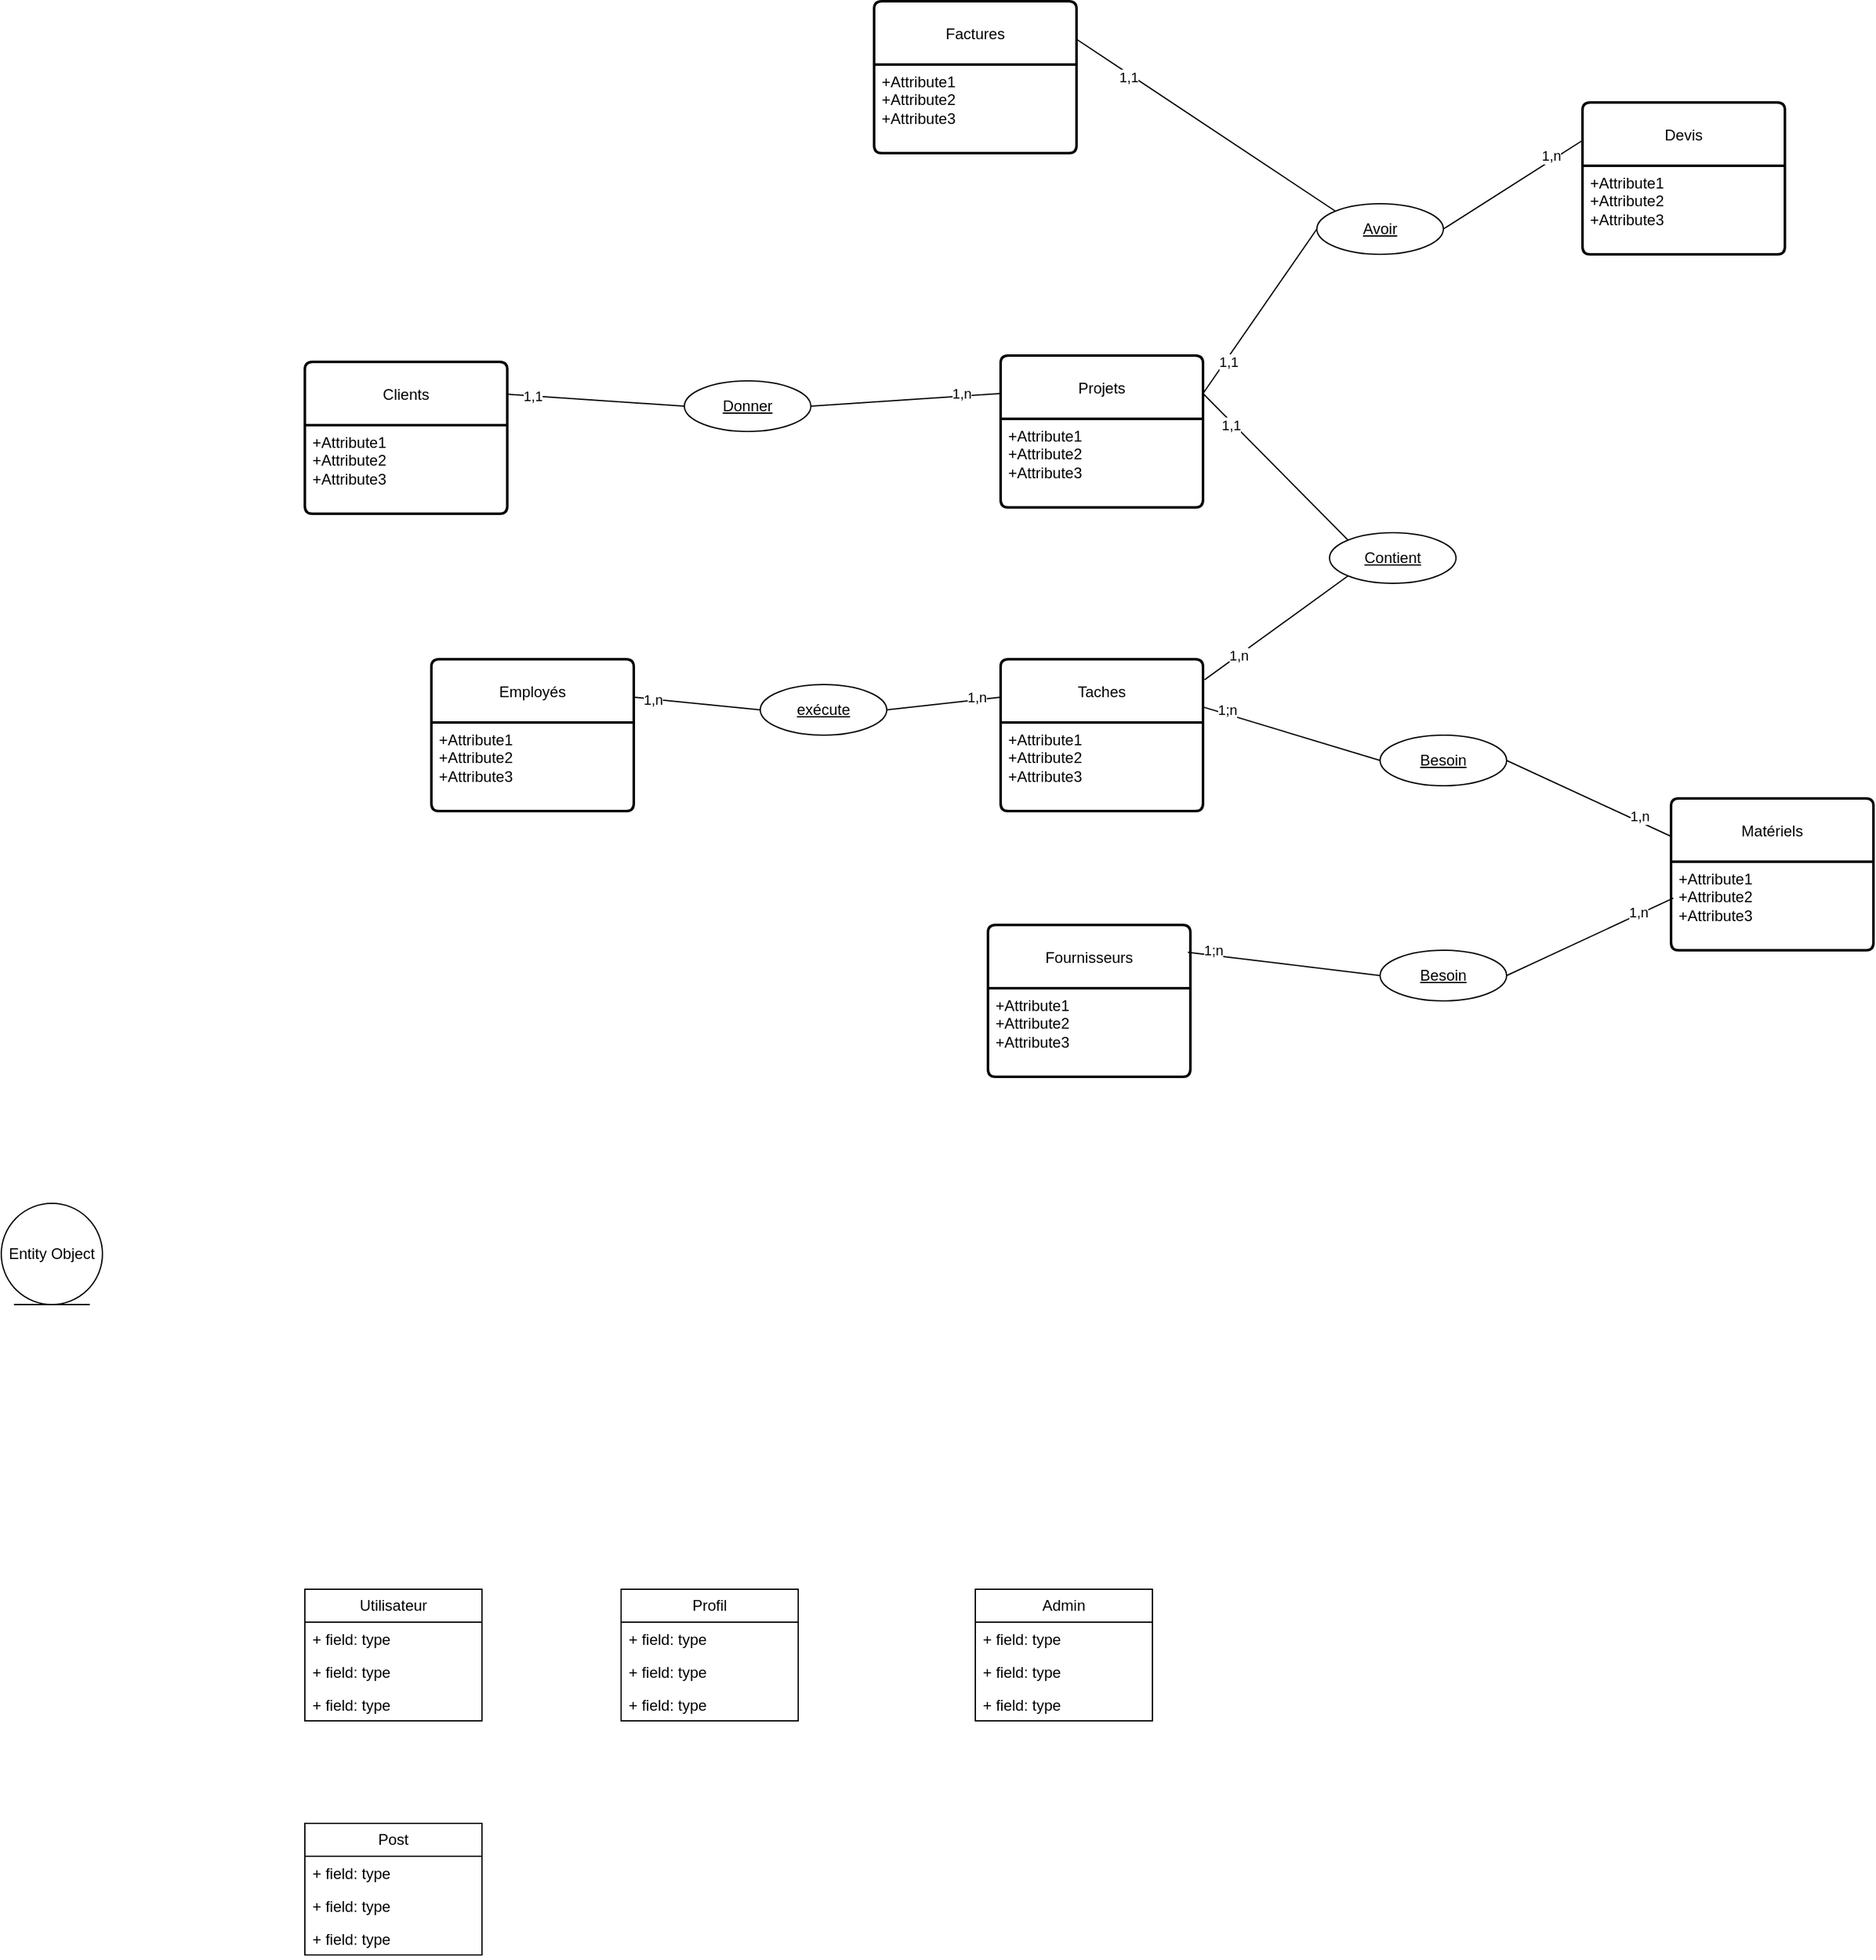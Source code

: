 <mxfile version="24.8.0">
  <diagram name="Page-1" id="VuiifIVhv7wdj_cD1-_Y">
    <mxGraphModel dx="2591" dy="1947" grid="1" gridSize="10" guides="1" tooltips="1" connect="1" arrows="1" fold="1" page="1" pageScale="1" pageWidth="827" pageHeight="1169" math="0" shadow="0">
      <root>
        <mxCell id="0" />
        <mxCell id="1" parent="0" />
        <mxCell id="KwHJrZ09RcdxmC407kit-30" value="&lt;span style=&quot;font-size: 12px;&quot;&gt;Projets&lt;/span&gt;" style="swimlane;childLayout=stackLayout;horizontal=1;startSize=50;horizontalStack=0;rounded=1;fontSize=14;fontStyle=0;strokeWidth=2;resizeParent=0;resizeLast=1;shadow=0;dashed=0;align=center;arcSize=4;whiteSpace=wrap;html=1;" parent="1" vertex="1">
          <mxGeometry x="80" y="90" width="160" height="120" as="geometry" />
        </mxCell>
        <mxCell id="KwHJrZ09RcdxmC407kit-31" value="+Attribute1&#xa;+Attribute2&#xa;+Attribute3" style="align=left;strokeColor=none;fillColor=none;spacingLeft=4;fontSize=12;verticalAlign=top;resizable=0;rotatable=0;part=1;html=1;" parent="KwHJrZ09RcdxmC407kit-30" vertex="1">
          <mxGeometry y="50" width="160" height="70" as="geometry" />
        </mxCell>
        <mxCell id="KwHJrZ09RcdxmC407kit-32" value="&lt;span style=&quot;font-size: 12px;&quot;&gt;Clients&lt;/span&gt;" style="swimlane;childLayout=stackLayout;horizontal=1;startSize=50;horizontalStack=0;rounded=1;fontSize=14;fontStyle=0;strokeWidth=2;resizeParent=0;resizeLast=1;shadow=0;dashed=0;align=center;arcSize=4;whiteSpace=wrap;html=1;" parent="1" vertex="1">
          <mxGeometry x="-470" y="95" width="160" height="120" as="geometry" />
        </mxCell>
        <mxCell id="KwHJrZ09RcdxmC407kit-33" value="+Attribute1&#xa;+Attribute2&#xa;+Attribute3" style="align=left;strokeColor=none;fillColor=none;spacingLeft=4;fontSize=12;verticalAlign=top;resizable=0;rotatable=0;part=1;html=1;" parent="KwHJrZ09RcdxmC407kit-32" vertex="1">
          <mxGeometry y="50" width="160" height="70" as="geometry" />
        </mxCell>
        <mxCell id="KwHJrZ09RcdxmC407kit-35" value="Donner" style="ellipse;whiteSpace=wrap;html=1;align=center;fontStyle=4;" parent="1" vertex="1">
          <mxGeometry x="-170" y="110" width="100" height="40" as="geometry" />
        </mxCell>
        <mxCell id="KwHJrZ09RcdxmC407kit-39" value="&lt;span style=&quot;font-size: 12px;&quot;&gt;Taches&lt;/span&gt;" style="swimlane;childLayout=stackLayout;horizontal=1;startSize=50;horizontalStack=0;rounded=1;fontSize=14;fontStyle=0;strokeWidth=2;resizeParent=0;resizeLast=1;shadow=0;dashed=0;align=center;arcSize=4;whiteSpace=wrap;html=1;" parent="1" vertex="1">
          <mxGeometry x="80" y="330" width="160" height="120" as="geometry" />
        </mxCell>
        <mxCell id="KwHJrZ09RcdxmC407kit-40" value="+Attribute1&#xa;+Attribute2&#xa;+Attribute3" style="align=left;strokeColor=none;fillColor=none;spacingLeft=4;fontSize=12;verticalAlign=top;resizable=0;rotatable=0;part=1;html=1;" parent="KwHJrZ09RcdxmC407kit-39" vertex="1">
          <mxGeometry y="50" width="160" height="70" as="geometry" />
        </mxCell>
        <mxCell id="KwHJrZ09RcdxmC407kit-49" value="Contient" style="ellipse;whiteSpace=wrap;html=1;align=center;fontStyle=4;" parent="1" vertex="1">
          <mxGeometry x="340" y="230" width="100" height="40" as="geometry" />
        </mxCell>
        <mxCell id="KwHJrZ09RcdxmC407kit-55" value="" style="endArrow=none;html=1;rounded=0;exitX=1;exitY=0.25;exitDx=0;exitDy=0;entryX=0;entryY=0;entryDx=0;entryDy=0;" parent="1" source="KwHJrZ09RcdxmC407kit-30" target="KwHJrZ09RcdxmC407kit-49" edge="1">
          <mxGeometry relative="1" as="geometry">
            <mxPoint x="40" y="440" as="sourcePoint" />
            <mxPoint x="200" y="440" as="targetPoint" />
          </mxGeometry>
        </mxCell>
        <mxCell id="KwHJrZ09RcdxmC407kit-57" value="1,1" style="edgeLabel;html=1;align=center;verticalAlign=middle;resizable=0;points=[];" parent="KwHJrZ09RcdxmC407kit-55" vertex="1" connectable="0">
          <mxGeometry x="-0.594" y="-2" relative="1" as="geometry">
            <mxPoint as="offset" />
          </mxGeometry>
        </mxCell>
        <mxCell id="KwHJrZ09RcdxmC407kit-56" value="" style="endArrow=none;html=1;rounded=0;entryX=0;entryY=1;entryDx=0;entryDy=0;exitX=1.008;exitY=0.135;exitDx=0;exitDy=0;exitPerimeter=0;" parent="1" source="KwHJrZ09RcdxmC407kit-39" target="KwHJrZ09RcdxmC407kit-49" edge="1">
          <mxGeometry relative="1" as="geometry">
            <mxPoint x="40" y="440" as="sourcePoint" />
            <mxPoint x="200" y="440" as="targetPoint" />
          </mxGeometry>
        </mxCell>
        <mxCell id="KwHJrZ09RcdxmC407kit-58" value="1,n" style="edgeLabel;html=1;align=center;verticalAlign=middle;resizable=0;points=[];" parent="KwHJrZ09RcdxmC407kit-56" vertex="1" connectable="0">
          <mxGeometry x="-0.528" relative="1" as="geometry">
            <mxPoint as="offset" />
          </mxGeometry>
        </mxCell>
        <mxCell id="KwHJrZ09RcdxmC407kit-59" value="&lt;span style=&quot;font-size: 12px;&quot;&gt;Matériels&lt;/span&gt;" style="swimlane;childLayout=stackLayout;horizontal=1;startSize=50;horizontalStack=0;rounded=1;fontSize=14;fontStyle=0;strokeWidth=2;resizeParent=0;resizeLast=1;shadow=0;dashed=0;align=center;arcSize=4;whiteSpace=wrap;html=1;" parent="1" vertex="1">
          <mxGeometry x="610" y="440" width="160" height="120" as="geometry" />
        </mxCell>
        <mxCell id="KwHJrZ09RcdxmC407kit-60" value="+Attribute1&#xa;+Attribute2&#xa;+Attribute3" style="align=left;strokeColor=none;fillColor=none;spacingLeft=4;fontSize=12;verticalAlign=top;resizable=0;rotatable=0;part=1;html=1;" parent="KwHJrZ09RcdxmC407kit-59" vertex="1">
          <mxGeometry y="50" width="160" height="70" as="geometry" />
        </mxCell>
        <mxCell id="KwHJrZ09RcdxmC407kit-61" value="&lt;span style=&quot;font-size: 12px;&quot;&gt;Fournisseurs&lt;/span&gt;" style="swimlane;childLayout=stackLayout;horizontal=1;startSize=50;horizontalStack=0;rounded=1;fontSize=14;fontStyle=0;strokeWidth=2;resizeParent=0;resizeLast=1;shadow=0;dashed=0;align=center;arcSize=4;whiteSpace=wrap;html=1;" parent="1" vertex="1">
          <mxGeometry x="70" y="540" width="160" height="120" as="geometry" />
        </mxCell>
        <mxCell id="KwHJrZ09RcdxmC407kit-62" value="+Attribute1&#xa;+Attribute2&#xa;+Attribute3" style="align=left;strokeColor=none;fillColor=none;spacingLeft=4;fontSize=12;verticalAlign=top;resizable=0;rotatable=0;part=1;html=1;" parent="KwHJrZ09RcdxmC407kit-61" vertex="1">
          <mxGeometry y="50" width="160" height="70" as="geometry" />
        </mxCell>
        <mxCell id="KwHJrZ09RcdxmC407kit-63" value="&lt;span style=&quot;font-size: 12px;&quot;&gt;Employés&lt;/span&gt;" style="swimlane;childLayout=stackLayout;horizontal=1;startSize=50;horizontalStack=0;rounded=1;fontSize=14;fontStyle=0;strokeWidth=2;resizeParent=0;resizeLast=1;shadow=0;dashed=0;align=center;arcSize=4;whiteSpace=wrap;html=1;" parent="1" vertex="1">
          <mxGeometry x="-370" y="330" width="160" height="120" as="geometry" />
        </mxCell>
        <mxCell id="KwHJrZ09RcdxmC407kit-64" value="+Attribute1&#xa;+Attribute2&#xa;+Attribute3" style="align=left;strokeColor=none;fillColor=none;spacingLeft=4;fontSize=12;verticalAlign=top;resizable=0;rotatable=0;part=1;html=1;" parent="KwHJrZ09RcdxmC407kit-63" vertex="1">
          <mxGeometry y="50" width="160" height="70" as="geometry" />
        </mxCell>
        <mxCell id="KwHJrZ09RcdxmC407kit-65" value="" style="endArrow=none;html=1;rounded=0;exitX=0;exitY=0.25;exitDx=0;exitDy=0;entryX=1;entryY=0.5;entryDx=0;entryDy=0;" parent="1" source="KwHJrZ09RcdxmC407kit-59" target="KwHJrZ09RcdxmC407kit-67" edge="1">
          <mxGeometry relative="1" as="geometry">
            <mxPoint x="250" y="130" as="sourcePoint" />
            <mxPoint x="440" y="390" as="targetPoint" />
          </mxGeometry>
        </mxCell>
        <mxCell id="KwHJrZ09RcdxmC407kit-78" value="1,n" style="edgeLabel;html=1;align=center;verticalAlign=middle;resizable=0;points=[];" parent="KwHJrZ09RcdxmC407kit-65" vertex="1" connectable="0">
          <mxGeometry x="-0.582" y="-4" relative="1" as="geometry">
            <mxPoint as="offset" />
          </mxGeometry>
        </mxCell>
        <mxCell id="KwHJrZ09RcdxmC407kit-67" value="Besoin" style="ellipse;whiteSpace=wrap;html=1;align=center;fontStyle=4;" parent="1" vertex="1">
          <mxGeometry x="380" y="390" width="100" height="40" as="geometry" />
        </mxCell>
        <mxCell id="KwHJrZ09RcdxmC407kit-69" value="Besoin" style="ellipse;whiteSpace=wrap;html=1;align=center;fontStyle=4;" parent="1" vertex="1">
          <mxGeometry x="380" y="560" width="100" height="40" as="geometry" />
        </mxCell>
        <mxCell id="KwHJrZ09RcdxmC407kit-70" value="" style="endArrow=none;html=1;rounded=0;exitX=0.011;exitY=0.412;exitDx=0;exitDy=0;entryX=1;entryY=0.5;entryDx=0;entryDy=0;exitPerimeter=0;" parent="1" source="KwHJrZ09RcdxmC407kit-60" target="KwHJrZ09RcdxmC407kit-69" edge="1">
          <mxGeometry relative="1" as="geometry">
            <mxPoint x="600" y="490" as="sourcePoint" />
            <mxPoint x="420" y="550" as="targetPoint" />
          </mxGeometry>
        </mxCell>
        <mxCell id="KwHJrZ09RcdxmC407kit-81" value="1,n" style="edgeLabel;html=1;align=center;verticalAlign=middle;resizable=0;points=[];" parent="KwHJrZ09RcdxmC407kit-70" vertex="1" connectable="0">
          <mxGeometry x="-0.592" y="-2" relative="1" as="geometry">
            <mxPoint as="offset" />
          </mxGeometry>
        </mxCell>
        <mxCell id="KwHJrZ09RcdxmC407kit-75" value="" style="endArrow=none;html=1;rounded=0;exitX=0;exitY=0.5;exitDx=0;exitDy=0;entryX=0.999;entryY=0.314;entryDx=0;entryDy=0;entryPerimeter=0;" parent="1" source="KwHJrZ09RcdxmC407kit-67" target="KwHJrZ09RcdxmC407kit-39" edge="1">
          <mxGeometry relative="1" as="geometry">
            <mxPoint x="400" y="470" as="sourcePoint" />
            <mxPoint x="260" y="420" as="targetPoint" />
          </mxGeometry>
        </mxCell>
        <mxCell id="KwHJrZ09RcdxmC407kit-77" value="1;n" style="edgeLabel;html=1;align=center;verticalAlign=middle;resizable=0;points=[];" parent="KwHJrZ09RcdxmC407kit-75" vertex="1" connectable="0">
          <mxGeometry x="0.743" y="-4" relative="1" as="geometry">
            <mxPoint as="offset" />
          </mxGeometry>
        </mxCell>
        <mxCell id="KwHJrZ09RcdxmC407kit-79" value="" style="endArrow=none;html=1;rounded=0;exitX=0;exitY=0.5;exitDx=0;exitDy=0;entryX=0.988;entryY=0.18;entryDx=0;entryDy=0;entryPerimeter=0;" parent="1" source="KwHJrZ09RcdxmC407kit-69" target="KwHJrZ09RcdxmC407kit-61" edge="1">
          <mxGeometry relative="1" as="geometry">
            <mxPoint x="380.16" y="572.32" as="sourcePoint" />
            <mxPoint x="240.16" y="530.32" as="targetPoint" />
          </mxGeometry>
        </mxCell>
        <mxCell id="KwHJrZ09RcdxmC407kit-80" value="1;n" style="edgeLabel;html=1;align=center;verticalAlign=middle;resizable=0;points=[];" parent="KwHJrZ09RcdxmC407kit-79" vertex="1" connectable="0">
          <mxGeometry x="0.743" y="-4" relative="1" as="geometry">
            <mxPoint as="offset" />
          </mxGeometry>
        </mxCell>
        <mxCell id="KwHJrZ09RcdxmC407kit-84" value="exécute" style="ellipse;whiteSpace=wrap;html=1;align=center;fontStyle=4;" parent="1" vertex="1">
          <mxGeometry x="-110.0" y="350" width="100" height="40" as="geometry" />
        </mxCell>
        <mxCell id="KwHJrZ09RcdxmC407kit-87" value="" style="endArrow=none;html=1;rounded=0;exitX=1;exitY=0.25;exitDx=0;exitDy=0;entryX=0;entryY=0.5;entryDx=0;entryDy=0;" parent="1" source="KwHJrZ09RcdxmC407kit-63" target="KwHJrZ09RcdxmC407kit-84" edge="1">
          <mxGeometry relative="1" as="geometry">
            <mxPoint x="-120" y="490" as="sourcePoint" />
            <mxPoint x="-30" y="500" as="targetPoint" />
          </mxGeometry>
        </mxCell>
        <mxCell id="KwHJrZ09RcdxmC407kit-90" value="1,n" style="edgeLabel;html=1;align=center;verticalAlign=middle;resizable=0;points=[];" parent="KwHJrZ09RcdxmC407kit-87" vertex="1" connectable="0">
          <mxGeometry x="-0.712" relative="1" as="geometry">
            <mxPoint as="offset" />
          </mxGeometry>
        </mxCell>
        <mxCell id="KwHJrZ09RcdxmC407kit-88" value="" style="endArrow=none;html=1;rounded=0;exitX=1;exitY=0.5;exitDx=0;exitDy=0;entryX=0;entryY=0.25;entryDx=0;entryDy=0;" parent="1" source="KwHJrZ09RcdxmC407kit-84" target="KwHJrZ09RcdxmC407kit-39" edge="1">
          <mxGeometry relative="1" as="geometry">
            <mxPoint y="490" as="sourcePoint" />
            <mxPoint x="90" y="500" as="targetPoint" />
          </mxGeometry>
        </mxCell>
        <mxCell id="KwHJrZ09RcdxmC407kit-89" value="1,n" style="edgeLabel;html=1;align=center;verticalAlign=middle;resizable=0;points=[];" parent="KwHJrZ09RcdxmC407kit-88" vertex="1" connectable="0">
          <mxGeometry x="0.58" y="2" relative="1" as="geometry">
            <mxPoint as="offset" />
          </mxGeometry>
        </mxCell>
        <mxCell id="KwHJrZ09RcdxmC407kit-93" value="" style="endArrow=none;html=1;rounded=0;exitX=0.995;exitY=0.212;exitDx=0;exitDy=0;entryX=0;entryY=0.5;entryDx=0;entryDy=0;exitPerimeter=0;" parent="1" source="KwHJrZ09RcdxmC407kit-32" target="KwHJrZ09RcdxmC407kit-35" edge="1">
          <mxGeometry relative="1" as="geometry">
            <mxPoint x="-280" y="180" as="sourcePoint" />
            <mxPoint x="-180" y="190" as="targetPoint" />
          </mxGeometry>
        </mxCell>
        <mxCell id="KwHJrZ09RcdxmC407kit-94" value="1,1" style="edgeLabel;html=1;align=center;verticalAlign=middle;resizable=0;points=[];" parent="KwHJrZ09RcdxmC407kit-93" vertex="1" connectable="0">
          <mxGeometry x="-0.712" relative="1" as="geometry">
            <mxPoint as="offset" />
          </mxGeometry>
        </mxCell>
        <mxCell id="KwHJrZ09RcdxmC407kit-95" value="" style="endArrow=none;html=1;rounded=0;exitX=1;exitY=0.5;exitDx=0;exitDy=0;entryX=0;entryY=0.25;entryDx=0;entryDy=0;" parent="1" source="KwHJrZ09RcdxmC407kit-35" target="KwHJrZ09RcdxmC407kit-30" edge="1">
          <mxGeometry relative="1" as="geometry">
            <mxPoint x="-40" y="135" as="sourcePoint" />
            <mxPoint x="50" y="125" as="targetPoint" />
          </mxGeometry>
        </mxCell>
        <mxCell id="KwHJrZ09RcdxmC407kit-96" value="1,n" style="edgeLabel;html=1;align=center;verticalAlign=middle;resizable=0;points=[];" parent="KwHJrZ09RcdxmC407kit-95" vertex="1" connectable="0">
          <mxGeometry x="0.58" y="2" relative="1" as="geometry">
            <mxPoint as="offset" />
          </mxGeometry>
        </mxCell>
        <mxCell id="KwHJrZ09RcdxmC407kit-97" value="&lt;span style=&quot;font-size: 12px;&quot;&gt;Devis&lt;/span&gt;" style="swimlane;childLayout=stackLayout;horizontal=1;startSize=50;horizontalStack=0;rounded=1;fontSize=14;fontStyle=0;strokeWidth=2;resizeParent=0;resizeLast=1;shadow=0;dashed=0;align=center;arcSize=4;whiteSpace=wrap;html=1;" parent="1" vertex="1">
          <mxGeometry x="540" y="-110" width="160" height="120" as="geometry" />
        </mxCell>
        <mxCell id="KwHJrZ09RcdxmC407kit-98" value="+Attribute1&#xa;+Attribute2&#xa;+Attribute3" style="align=left;strokeColor=none;fillColor=none;spacingLeft=4;fontSize=12;verticalAlign=top;resizable=0;rotatable=0;part=1;html=1;" parent="KwHJrZ09RcdxmC407kit-97" vertex="1">
          <mxGeometry y="50" width="160" height="70" as="geometry" />
        </mxCell>
        <mxCell id="KwHJrZ09RcdxmC407kit-99" value="&lt;span style=&quot;font-size: 12px;&quot;&gt;Factures&lt;/span&gt;" style="swimlane;childLayout=stackLayout;horizontal=1;startSize=50;horizontalStack=0;rounded=1;fontSize=14;fontStyle=0;strokeWidth=2;resizeParent=0;resizeLast=1;shadow=0;dashed=0;align=center;arcSize=4;whiteSpace=wrap;html=1;" parent="1" vertex="1">
          <mxGeometry x="-20" y="-190" width="160" height="120" as="geometry" />
        </mxCell>
        <mxCell id="KwHJrZ09RcdxmC407kit-100" value="+Attribute1&#xa;+Attribute2&#xa;+Attribute3" style="align=left;strokeColor=none;fillColor=none;spacingLeft=4;fontSize=12;verticalAlign=top;resizable=0;rotatable=0;part=1;html=1;" parent="KwHJrZ09RcdxmC407kit-99" vertex="1">
          <mxGeometry y="50" width="160" height="70" as="geometry" />
        </mxCell>
        <mxCell id="KwHJrZ09RcdxmC407kit-101" value="Avoir" style="ellipse;whiteSpace=wrap;html=1;align=center;fontStyle=4;" parent="1" vertex="1">
          <mxGeometry x="330" y="-30" width="100" height="40" as="geometry" />
        </mxCell>
        <mxCell id="KwHJrZ09RcdxmC407kit-102" value="" style="endArrow=none;html=1;rounded=0;exitX=1;exitY=0.25;exitDx=0;exitDy=0;entryX=0;entryY=0.5;entryDx=0;entryDy=0;" parent="1" source="KwHJrZ09RcdxmC407kit-30" target="KwHJrZ09RcdxmC407kit-101" edge="1">
          <mxGeometry relative="1" as="geometry">
            <mxPoint x="102.54" y="-110" as="sourcePoint" />
            <mxPoint x="217.54" y="6" as="targetPoint" />
          </mxGeometry>
        </mxCell>
        <mxCell id="KwHJrZ09RcdxmC407kit-103" value="1,1" style="edgeLabel;html=1;align=center;verticalAlign=middle;resizable=0;points=[];" parent="KwHJrZ09RcdxmC407kit-102" vertex="1" connectable="0">
          <mxGeometry x="-0.594" y="-2" relative="1" as="geometry">
            <mxPoint as="offset" />
          </mxGeometry>
        </mxCell>
        <mxCell id="KwHJrZ09RcdxmC407kit-104" value="" style="endArrow=none;html=1;rounded=0;exitX=0;exitY=0.25;exitDx=0;exitDy=0;entryX=1;entryY=0.5;entryDx=0;entryDy=0;" parent="1" source="KwHJrZ09RcdxmC407kit-97" target="KwHJrZ09RcdxmC407kit-101" edge="1">
          <mxGeometry relative="1" as="geometry">
            <mxPoint x="500" y="-70" as="sourcePoint" />
            <mxPoint x="370" y="-130" as="targetPoint" />
          </mxGeometry>
        </mxCell>
        <mxCell id="KwHJrZ09RcdxmC407kit-105" value="1,n" style="edgeLabel;html=1;align=center;verticalAlign=middle;resizable=0;points=[];" parent="KwHJrZ09RcdxmC407kit-104" vertex="1" connectable="0">
          <mxGeometry x="-0.582" y="-4" relative="1" as="geometry">
            <mxPoint as="offset" />
          </mxGeometry>
        </mxCell>
        <mxCell id="KwHJrZ09RcdxmC407kit-107" value="" style="endArrow=none;html=1;rounded=0;exitX=1;exitY=0.25;exitDx=0;exitDy=0;entryX=0;entryY=0;entryDx=0;entryDy=0;" parent="1" source="KwHJrZ09RcdxmC407kit-99" target="KwHJrZ09RcdxmC407kit-101" edge="1">
          <mxGeometry relative="1" as="geometry">
            <mxPoint x="160" y="30" as="sourcePoint" />
            <mxPoint x="250" y="-100" as="targetPoint" />
          </mxGeometry>
        </mxCell>
        <mxCell id="KwHJrZ09RcdxmC407kit-108" value="1,1" style="edgeLabel;html=1;align=center;verticalAlign=middle;resizable=0;points=[];" parent="KwHJrZ09RcdxmC407kit-107" vertex="1" connectable="0">
          <mxGeometry x="-0.594" y="-2" relative="1" as="geometry">
            <mxPoint as="offset" />
          </mxGeometry>
        </mxCell>
        <mxCell id="b37YZPf62-ZmZa300oh5-1" value="Utilisateur" style="swimlane;fontStyle=0;childLayout=stackLayout;horizontal=1;startSize=26;fillColor=none;horizontalStack=0;resizeParent=1;resizeParentMax=0;resizeLast=0;collapsible=1;marginBottom=0;whiteSpace=wrap;html=1;" parent="1" vertex="1">
          <mxGeometry x="-470" y="1065" width="140" height="104" as="geometry" />
        </mxCell>
        <mxCell id="b37YZPf62-ZmZa300oh5-2" value="+ field: type" style="text;strokeColor=none;fillColor=none;align=left;verticalAlign=top;spacingLeft=4;spacingRight=4;overflow=hidden;rotatable=0;points=[[0,0.5],[1,0.5]];portConstraint=eastwest;whiteSpace=wrap;html=1;" parent="b37YZPf62-ZmZa300oh5-1" vertex="1">
          <mxGeometry y="26" width="140" height="26" as="geometry" />
        </mxCell>
        <mxCell id="b37YZPf62-ZmZa300oh5-3" value="+ field: type" style="text;strokeColor=none;fillColor=none;align=left;verticalAlign=top;spacingLeft=4;spacingRight=4;overflow=hidden;rotatable=0;points=[[0,0.5],[1,0.5]];portConstraint=eastwest;whiteSpace=wrap;html=1;" parent="b37YZPf62-ZmZa300oh5-1" vertex="1">
          <mxGeometry y="52" width="140" height="26" as="geometry" />
        </mxCell>
        <mxCell id="b37YZPf62-ZmZa300oh5-4" value="+ field: type" style="text;strokeColor=none;fillColor=none;align=left;verticalAlign=top;spacingLeft=4;spacingRight=4;overflow=hidden;rotatable=0;points=[[0,0.5],[1,0.5]];portConstraint=eastwest;whiteSpace=wrap;html=1;" parent="b37YZPf62-ZmZa300oh5-1" vertex="1">
          <mxGeometry y="78" width="140" height="26" as="geometry" />
        </mxCell>
        <mxCell id="b37YZPf62-ZmZa300oh5-5" value="Profil" style="swimlane;fontStyle=0;childLayout=stackLayout;horizontal=1;startSize=26;fillColor=none;horizontalStack=0;resizeParent=1;resizeParentMax=0;resizeLast=0;collapsible=1;marginBottom=0;whiteSpace=wrap;html=1;" parent="1" vertex="1">
          <mxGeometry x="-220" y="1065" width="140" height="104" as="geometry" />
        </mxCell>
        <mxCell id="b37YZPf62-ZmZa300oh5-6" value="+ field: type" style="text;strokeColor=none;fillColor=none;align=left;verticalAlign=top;spacingLeft=4;spacingRight=4;overflow=hidden;rotatable=0;points=[[0,0.5],[1,0.5]];portConstraint=eastwest;whiteSpace=wrap;html=1;" parent="b37YZPf62-ZmZa300oh5-5" vertex="1">
          <mxGeometry y="26" width="140" height="26" as="geometry" />
        </mxCell>
        <mxCell id="b37YZPf62-ZmZa300oh5-7" value="+ field: type" style="text;strokeColor=none;fillColor=none;align=left;verticalAlign=top;spacingLeft=4;spacingRight=4;overflow=hidden;rotatable=0;points=[[0,0.5],[1,0.5]];portConstraint=eastwest;whiteSpace=wrap;html=1;" parent="b37YZPf62-ZmZa300oh5-5" vertex="1">
          <mxGeometry y="52" width="140" height="26" as="geometry" />
        </mxCell>
        <mxCell id="b37YZPf62-ZmZa300oh5-8" value="+ field: type" style="text;strokeColor=none;fillColor=none;align=left;verticalAlign=top;spacingLeft=4;spacingRight=4;overflow=hidden;rotatable=0;points=[[0,0.5],[1,0.5]];portConstraint=eastwest;whiteSpace=wrap;html=1;" parent="b37YZPf62-ZmZa300oh5-5" vertex="1">
          <mxGeometry y="78" width="140" height="26" as="geometry" />
        </mxCell>
        <mxCell id="b37YZPf62-ZmZa300oh5-9" value="Admin" style="swimlane;fontStyle=0;childLayout=stackLayout;horizontal=1;startSize=26;fillColor=none;horizontalStack=0;resizeParent=1;resizeParentMax=0;resizeLast=0;collapsible=1;marginBottom=0;whiteSpace=wrap;html=1;" parent="1" vertex="1">
          <mxGeometry x="60" y="1065" width="140" height="104" as="geometry" />
        </mxCell>
        <mxCell id="b37YZPf62-ZmZa300oh5-10" value="+ field: type" style="text;strokeColor=none;fillColor=none;align=left;verticalAlign=top;spacingLeft=4;spacingRight=4;overflow=hidden;rotatable=0;points=[[0,0.5],[1,0.5]];portConstraint=eastwest;whiteSpace=wrap;html=1;" parent="b37YZPf62-ZmZa300oh5-9" vertex="1">
          <mxGeometry y="26" width="140" height="26" as="geometry" />
        </mxCell>
        <mxCell id="b37YZPf62-ZmZa300oh5-11" value="+ field: type" style="text;strokeColor=none;fillColor=none;align=left;verticalAlign=top;spacingLeft=4;spacingRight=4;overflow=hidden;rotatable=0;points=[[0,0.5],[1,0.5]];portConstraint=eastwest;whiteSpace=wrap;html=1;" parent="b37YZPf62-ZmZa300oh5-9" vertex="1">
          <mxGeometry y="52" width="140" height="26" as="geometry" />
        </mxCell>
        <mxCell id="b37YZPf62-ZmZa300oh5-12" value="+ field: type" style="text;strokeColor=none;fillColor=none;align=left;verticalAlign=top;spacingLeft=4;spacingRight=4;overflow=hidden;rotatable=0;points=[[0,0.5],[1,0.5]];portConstraint=eastwest;whiteSpace=wrap;html=1;" parent="b37YZPf62-ZmZa300oh5-9" vertex="1">
          <mxGeometry y="78" width="140" height="26" as="geometry" />
        </mxCell>
        <mxCell id="b37YZPf62-ZmZa300oh5-13" value="Post" style="swimlane;fontStyle=0;childLayout=stackLayout;horizontal=1;startSize=26;fillColor=none;horizontalStack=0;resizeParent=1;resizeParentMax=0;resizeLast=0;collapsible=1;marginBottom=0;whiteSpace=wrap;html=1;" parent="1" vertex="1">
          <mxGeometry x="-470" y="1250" width="140" height="104" as="geometry" />
        </mxCell>
        <mxCell id="b37YZPf62-ZmZa300oh5-14" value="+ field: type" style="text;strokeColor=none;fillColor=none;align=left;verticalAlign=top;spacingLeft=4;spacingRight=4;overflow=hidden;rotatable=0;points=[[0,0.5],[1,0.5]];portConstraint=eastwest;whiteSpace=wrap;html=1;" parent="b37YZPf62-ZmZa300oh5-13" vertex="1">
          <mxGeometry y="26" width="140" height="26" as="geometry" />
        </mxCell>
        <mxCell id="b37YZPf62-ZmZa300oh5-15" value="+ field: type" style="text;strokeColor=none;fillColor=none;align=left;verticalAlign=top;spacingLeft=4;spacingRight=4;overflow=hidden;rotatable=0;points=[[0,0.5],[1,0.5]];portConstraint=eastwest;whiteSpace=wrap;html=1;" parent="b37YZPf62-ZmZa300oh5-13" vertex="1">
          <mxGeometry y="52" width="140" height="26" as="geometry" />
        </mxCell>
        <mxCell id="b37YZPf62-ZmZa300oh5-16" value="+ field: type" style="text;strokeColor=none;fillColor=none;align=left;verticalAlign=top;spacingLeft=4;spacingRight=4;overflow=hidden;rotatable=0;points=[[0,0.5],[1,0.5]];portConstraint=eastwest;whiteSpace=wrap;html=1;" parent="b37YZPf62-ZmZa300oh5-13" vertex="1">
          <mxGeometry y="78" width="140" height="26" as="geometry" />
        </mxCell>
        <mxCell id="b37YZPf62-ZmZa300oh5-18" value="Entity Object" style="ellipse;shape=umlEntity;whiteSpace=wrap;html=1;" parent="1" vertex="1">
          <mxGeometry x="-710" y="760" width="80" height="80" as="geometry" />
        </mxCell>
      </root>
    </mxGraphModel>
  </diagram>
</mxfile>
